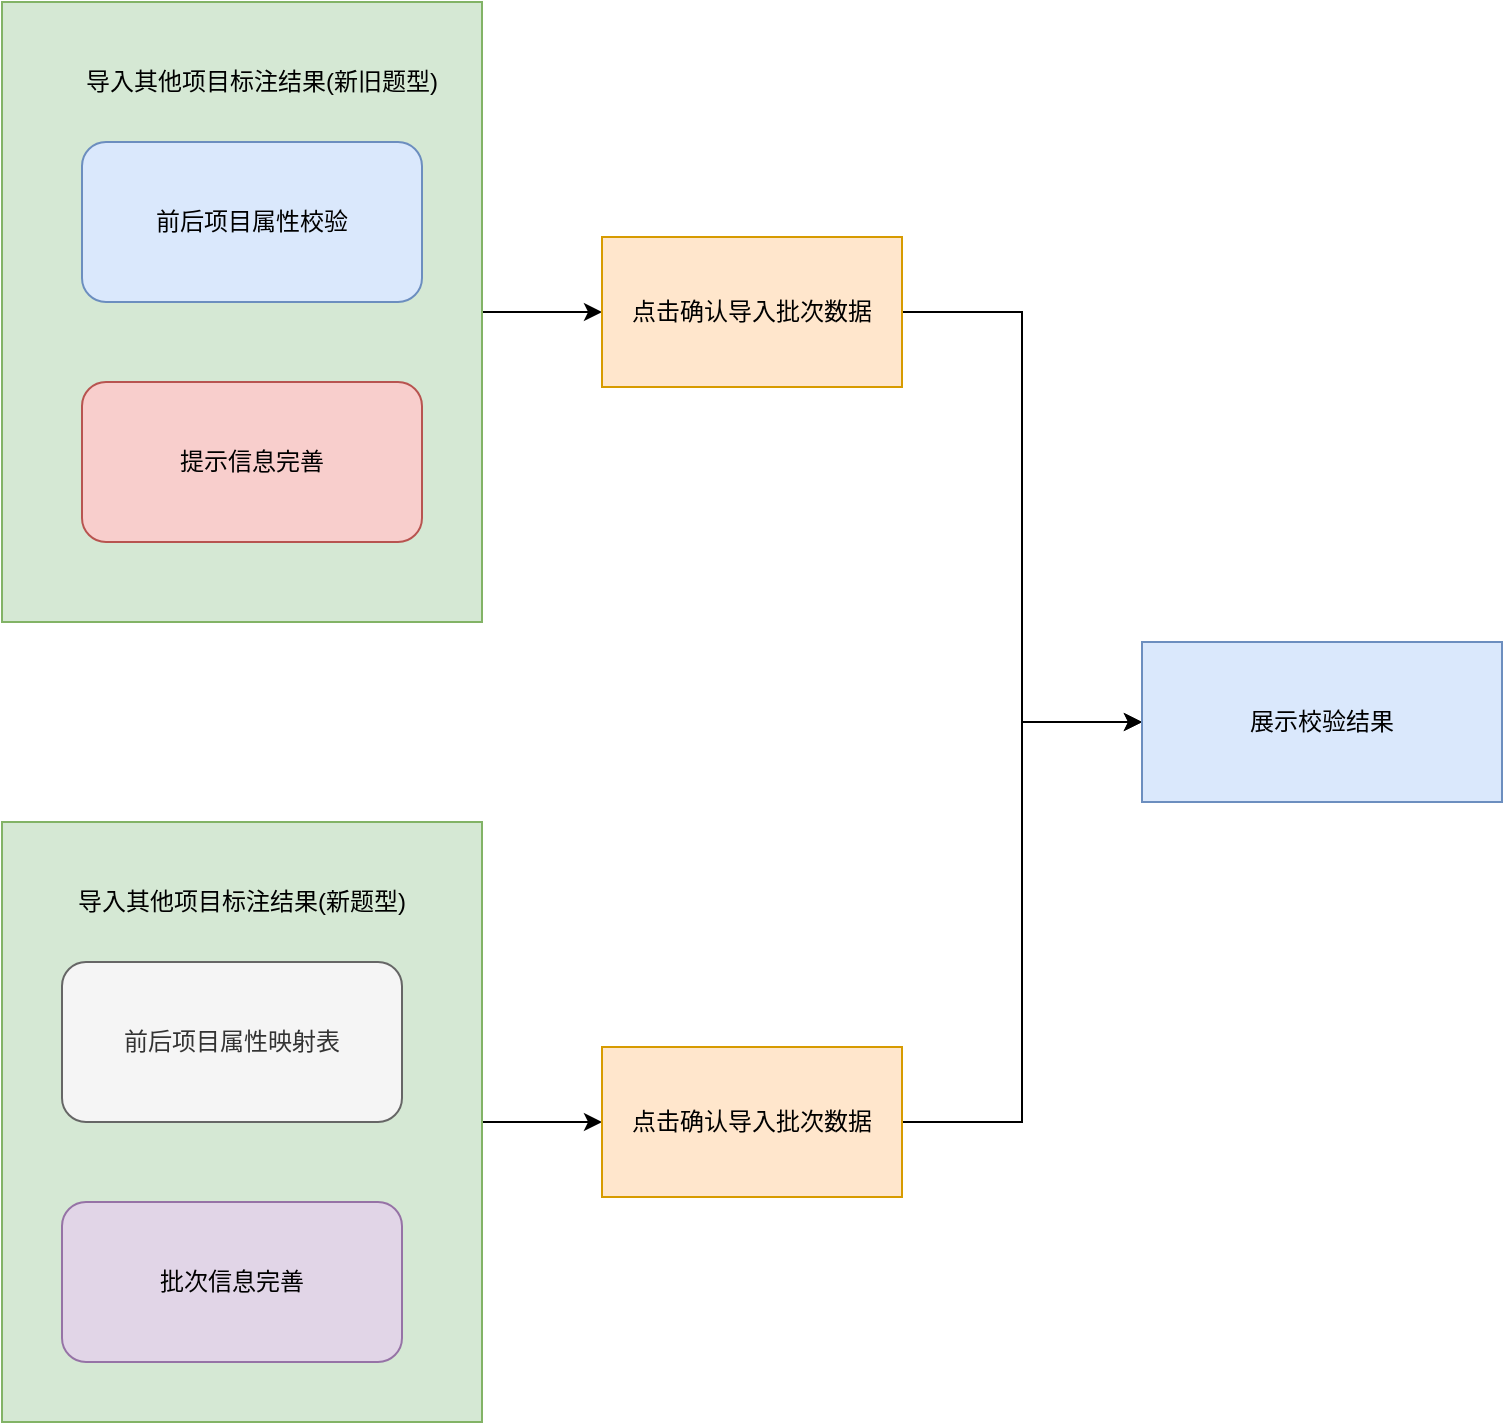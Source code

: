<mxfile version="13.1.3" type="github"><diagram id="Bcfv2lbN97cpy-WVIBSI" name="Page-1"><mxGraphModel dx="1426" dy="794" grid="1" gridSize="10" guides="1" tooltips="1" connect="1" arrows="1" fold="1" page="1" pageScale="1" pageWidth="827" pageHeight="1169" math="0" shadow="0"><root><mxCell id="0"/><mxCell id="1" parent="0"/><mxCell id="zkP5yNuCVoXnSd5pArVn-13" style="edgeStyle=orthogonalEdgeStyle;rounded=0;orthogonalLoop=1;jettySize=auto;html=1;exitX=1;exitY=0.5;exitDx=0;exitDy=0;entryX=0;entryY=0.5;entryDx=0;entryDy=0;" edge="1" parent="1" source="zkP5yNuCVoXnSd5pArVn-1" target="zkP5yNuCVoXnSd5pArVn-11"><mxGeometry relative="1" as="geometry"/></mxCell><mxCell id="zkP5yNuCVoXnSd5pArVn-1" value="" style="rounded=0;whiteSpace=wrap;html=1;fillColor=#d5e8d4;strokeColor=#82b366;" vertex="1" parent="1"><mxGeometry x="90" y="100" width="240" height="310" as="geometry"/></mxCell><mxCell id="zkP5yNuCVoXnSd5pArVn-3" value="导入其他项目标注结果(新旧题型)" style="text;html=1;strokeColor=none;fillColor=none;align=center;verticalAlign=middle;whiteSpace=wrap;rounded=0;" vertex="1" parent="1"><mxGeometry x="120" y="120" width="200" height="40" as="geometry"/></mxCell><mxCell id="zkP5yNuCVoXnSd5pArVn-5" value="前后项目属性校验" style="rounded=1;whiteSpace=wrap;html=1;fillColor=#dae8fc;strokeColor=#6c8ebf;" vertex="1" parent="1"><mxGeometry x="130" y="170" width="170" height="80" as="geometry"/></mxCell><mxCell id="zkP5yNuCVoXnSd5pArVn-6" value="提示信息完善" style="rounded=1;whiteSpace=wrap;html=1;fillColor=#f8cecc;strokeColor=#b85450;" vertex="1" parent="1"><mxGeometry x="130" y="290" width="170" height="80" as="geometry"/></mxCell><mxCell id="zkP5yNuCVoXnSd5pArVn-14" style="edgeStyle=orthogonalEdgeStyle;rounded=0;orthogonalLoop=1;jettySize=auto;html=1;exitX=1;exitY=0.5;exitDx=0;exitDy=0;" edge="1" parent="1" source="zkP5yNuCVoXnSd5pArVn-7" target="zkP5yNuCVoXnSd5pArVn-12"><mxGeometry relative="1" as="geometry"/></mxCell><mxCell id="zkP5yNuCVoXnSd5pArVn-7" value="" style="rounded=0;whiteSpace=wrap;html=1;fillColor=#d5e8d4;strokeColor=#82b366;" vertex="1" parent="1"><mxGeometry x="90" y="510" width="240" height="300" as="geometry"/></mxCell><mxCell id="zkP5yNuCVoXnSd5pArVn-8" value="导入其他项目标注结果(新题型)" style="text;html=1;strokeColor=none;fillColor=none;align=center;verticalAlign=middle;whiteSpace=wrap;rounded=0;" vertex="1" parent="1"><mxGeometry x="110" y="530" width="200" height="40" as="geometry"/></mxCell><mxCell id="zkP5yNuCVoXnSd5pArVn-9" value="前后项目属性映射表" style="rounded=1;whiteSpace=wrap;html=1;fillColor=#f5f5f5;strokeColor=#666666;fontColor=#333333;" vertex="1" parent="1"><mxGeometry x="120" y="580" width="170" height="80" as="geometry"/></mxCell><mxCell id="zkP5yNuCVoXnSd5pArVn-10" value="批次信息完善" style="rounded=1;whiteSpace=wrap;html=1;fillColor=#e1d5e7;strokeColor=#9673a6;" vertex="1" parent="1"><mxGeometry x="120" y="700" width="170" height="80" as="geometry"/></mxCell><mxCell id="zkP5yNuCVoXnSd5pArVn-16" style="edgeStyle=orthogonalEdgeStyle;rounded=0;orthogonalLoop=1;jettySize=auto;html=1;entryX=0;entryY=0.5;entryDx=0;entryDy=0;" edge="1" parent="1" source="zkP5yNuCVoXnSd5pArVn-11" target="zkP5yNuCVoXnSd5pArVn-15"><mxGeometry relative="1" as="geometry"/></mxCell><mxCell id="zkP5yNuCVoXnSd5pArVn-11" value="点击确认导入批次数据" style="rounded=0;whiteSpace=wrap;html=1;fillColor=#ffe6cc;strokeColor=#d79b00;" vertex="1" parent="1"><mxGeometry x="390" y="217.5" width="150" height="75" as="geometry"/></mxCell><mxCell id="zkP5yNuCVoXnSd5pArVn-17" style="edgeStyle=orthogonalEdgeStyle;rounded=0;orthogonalLoop=1;jettySize=auto;html=1;exitX=1;exitY=0.5;exitDx=0;exitDy=0;entryX=0;entryY=0.5;entryDx=0;entryDy=0;" edge="1" parent="1" source="zkP5yNuCVoXnSd5pArVn-12" target="zkP5yNuCVoXnSd5pArVn-15"><mxGeometry relative="1" as="geometry"/></mxCell><mxCell id="zkP5yNuCVoXnSd5pArVn-12" value="点击确认导入批次数据" style="rounded=0;whiteSpace=wrap;html=1;fillColor=#ffe6cc;strokeColor=#d79b00;" vertex="1" parent="1"><mxGeometry x="390" y="622.5" width="150" height="75" as="geometry"/></mxCell><mxCell id="zkP5yNuCVoXnSd5pArVn-15" value="展示校验结果" style="rounded=0;whiteSpace=wrap;html=1;fillColor=#dae8fc;strokeColor=#6c8ebf;" vertex="1" parent="1"><mxGeometry x="660" y="420" width="180" height="80" as="geometry"/></mxCell></root></mxGraphModel></diagram></mxfile>